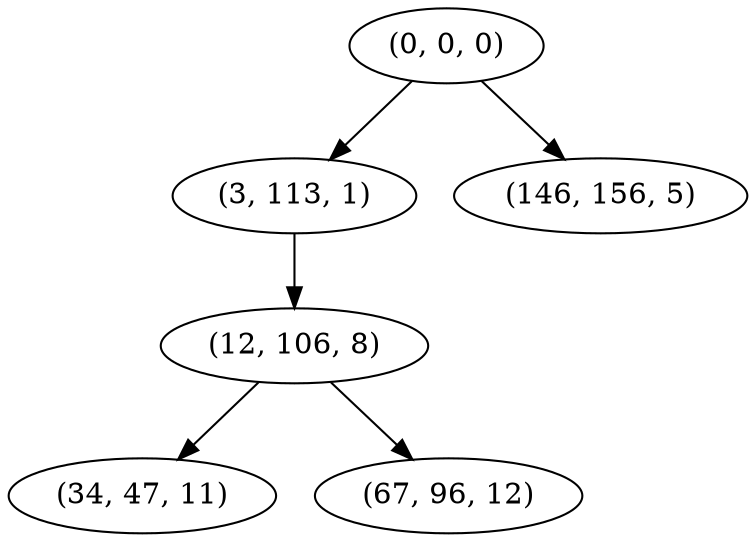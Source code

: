 digraph tree {
    "(0, 0, 0)";
    "(3, 113, 1)";
    "(12, 106, 8)";
    "(34, 47, 11)";
    "(67, 96, 12)";
    "(146, 156, 5)";
    "(0, 0, 0)" -> "(3, 113, 1)";
    "(0, 0, 0)" -> "(146, 156, 5)";
    "(3, 113, 1)" -> "(12, 106, 8)";
    "(12, 106, 8)" -> "(34, 47, 11)";
    "(12, 106, 8)" -> "(67, 96, 12)";
}
